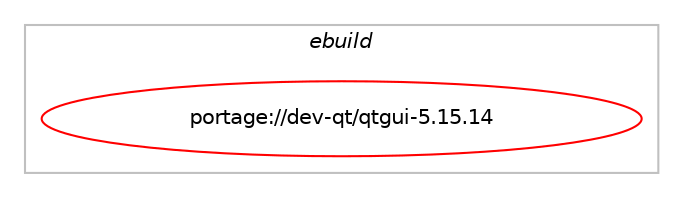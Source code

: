 digraph prolog {

# *************
# Graph options
# *************

newrank=true;
concentrate=true;
compound=true;
graph [rankdir=LR,fontname=Helvetica,fontsize=10,ranksep=1.5];#, ranksep=2.5, nodesep=0.2];
edge  [arrowhead=vee];
node  [fontname=Helvetica,fontsize=10];

# **********
# The ebuild
# **********

subgraph cluster_leftcol {
color=gray;
label=<<i>ebuild</i>>;
id [label="portage://dev-qt/qtgui-5.15.14", color=red, width=4, href="../dev-qt/qtgui-5.15.14.svg"];
}

# ****************
# The dependencies
# ****************

subgraph cluster_midcol {
color=gray;
label=<<i>dependencies</i>>;
subgraph cluster_compile {
fillcolor="#eeeeee";
style=filled;
label=<<i>compile</i>>;
# *** BEGIN UNKNOWN DEPENDENCY TYPE (TODO) ***
# id -> equal(use_conditional_group(negative,gles2-only,portage://dev-qt/qtgui-5.15.14,[package_dependency(portage://dev-qt/qtgui-5.15.14,install,no,media-libs,libglvnd,none,[,,],[],[use(enable(X),none)])]))
# *** END UNKNOWN DEPENDENCY TYPE (TODO) ***

# *** BEGIN UNKNOWN DEPENDENCY TYPE (TODO) ***
# id -> equal(use_conditional_group(positive,X,portage://dev-qt/qtgui-5.15.14,[package_dependency(portage://dev-qt/qtgui-5.15.14,install,no,x11-base,xorg-proto,none,[,,],[],[])]))
# *** END UNKNOWN DEPENDENCY TYPE (TODO) ***

# *** BEGIN UNKNOWN DEPENDENCY TYPE (TODO) ***
# id -> equal(use_conditional_group(positive,X,portage://dev-qt/qtgui-5.15.14,[package_dependency(portage://dev-qt/qtgui-5.15.14,install,no,x11-libs,libICE,none,[,,],[],[]),package_dependency(portage://dev-qt/qtgui-5.15.14,install,no,x11-libs,libSM,none,[,,],[],[]),package_dependency(portage://dev-qt/qtgui-5.15.14,install,no,x11-libs,libX11,none,[,,],[],[]),package_dependency(portage://dev-qt/qtgui-5.15.14,install,no,x11-libs,libxcb,none,[,,],any_same_slot,[]),package_dependency(portage://dev-qt/qtgui-5.15.14,install,no,x11-libs,libxkbcommon,none,[,,],[],[use(enable(X),none)]),package_dependency(portage://dev-qt/qtgui-5.15.14,install,no,x11-libs,xcb-util-image,none,[,,],[],[]),package_dependency(portage://dev-qt/qtgui-5.15.14,install,no,x11-libs,xcb-util-keysyms,none,[,,],[],[]),package_dependency(portage://dev-qt/qtgui-5.15.14,install,no,x11-libs,xcb-util-renderutil,none,[,,],[],[]),package_dependency(portage://dev-qt/qtgui-5.15.14,install,no,x11-libs,xcb-util-wm,none,[,,],[],[])]))
# *** END UNKNOWN DEPENDENCY TYPE (TODO) ***

# *** BEGIN UNKNOWN DEPENDENCY TYPE (TODO) ***
# id -> equal(use_conditional_group(positive,accessibility,portage://dev-qt/qtgui-5.15.14,[package_dependency(portage://dev-qt/qtgui-5.15.14,install,no,app-accessibility,at-spi2-core,none,[,,],[slot(2)],[])]))
# *** END UNKNOWN DEPENDENCY TYPE (TODO) ***

# *** BEGIN UNKNOWN DEPENDENCY TYPE (TODO) ***
# id -> equal(use_conditional_group(positive,dbus,portage://dev-qt/qtgui-5.15.14,[package_dependency(portage://dev-qt/qtgui-5.15.14,install,no,dev-qt,qtdbus,equal,[5.15.14*,,,5.15.14*],[],[])]))
# *** END UNKNOWN DEPENDENCY TYPE (TODO) ***

# *** BEGIN UNKNOWN DEPENDENCY TYPE (TODO) ***
# id -> equal(use_conditional_group(positive,eglfs,portage://dev-qt/qtgui-5.15.14,[package_dependency(portage://dev-qt/qtgui-5.15.14,install,no,media-libs,mesa,none,[,,],[],[use(enable(gbm),positive)]),package_dependency(portage://dev-qt/qtgui-5.15.14,install,no,x11-libs,libdrm,none,[,,],[],[])]))
# *** END UNKNOWN DEPENDENCY TYPE (TODO) ***

# *** BEGIN UNKNOWN DEPENDENCY TYPE (TODO) ***
# id -> equal(use_conditional_group(positive,evdev,portage://dev-qt/qtgui-5.15.14,[package_dependency(portage://dev-qt/qtgui-5.15.14,install,no,sys-kernel,linux-headers,none,[,,],[],[])]))
# *** END UNKNOWN DEPENDENCY TYPE (TODO) ***

# *** BEGIN UNKNOWN DEPENDENCY TYPE (TODO) ***
# id -> equal(use_conditional_group(positive,evdev,portage://dev-qt/qtgui-5.15.14,[package_dependency(portage://dev-qt/qtgui-5.15.14,install,no,sys-libs,mtdev,none,[,,],[],[])]))
# *** END UNKNOWN DEPENDENCY TYPE (TODO) ***

# *** BEGIN UNKNOWN DEPENDENCY TYPE (TODO) ***
# id -> equal(use_conditional_group(positive,gles2-only,portage://dev-qt/qtgui-5.15.14,[package_dependency(portage://dev-qt/qtgui-5.15.14,install,no,media-libs,libglvnd,none,[,,],[],[])]))
# *** END UNKNOWN DEPENDENCY TYPE (TODO) ***

# *** BEGIN UNKNOWN DEPENDENCY TYPE (TODO) ***
# id -> equal(use_conditional_group(positive,jpeg,portage://dev-qt/qtgui-5.15.14,[package_dependency(portage://dev-qt/qtgui-5.15.14,install,no,media-libs,libjpeg-turbo,none,[,,],any_same_slot,[])]))
# *** END UNKNOWN DEPENDENCY TYPE (TODO) ***

# *** BEGIN UNKNOWN DEPENDENCY TYPE (TODO) ***
# id -> equal(use_conditional_group(positive,libinput,portage://dev-qt/qtgui-5.15.14,[package_dependency(portage://dev-qt/qtgui-5.15.14,install,no,dev-libs,libinput,none,[,,],any_same_slot,[]),package_dependency(portage://dev-qt/qtgui-5.15.14,install,no,x11-libs,libxkbcommon,none,[,,],[],[])]))
# *** END UNKNOWN DEPENDENCY TYPE (TODO) ***

# *** BEGIN UNKNOWN DEPENDENCY TYPE (TODO) ***
# id -> equal(use_conditional_group(positive,linuxfb,portage://dev-qt/qtgui-5.15.14,[package_dependency(portage://dev-qt/qtgui-5.15.14,install,no,sys-kernel,linux-headers,none,[,,],[],[])]))
# *** END UNKNOWN DEPENDENCY TYPE (TODO) ***

# *** BEGIN UNKNOWN DEPENDENCY TYPE (TODO) ***
# id -> equal(use_conditional_group(positive,png,portage://dev-qt/qtgui-5.15.14,[package_dependency(portage://dev-qt/qtgui-5.15.14,install,no,media-libs,libpng,none,[,,],any_same_slot,[])]))
# *** END UNKNOWN DEPENDENCY TYPE (TODO) ***

# *** BEGIN UNKNOWN DEPENDENCY TYPE (TODO) ***
# id -> equal(use_conditional_group(positive,test,portage://dev-qt/qtgui-5.15.14,[package_dependency(portage://dev-qt/qtgui-5.15.14,install,no,dev-qt,qttest,equal,[5.15.14*,,,5.15.14*],[],[])]))
# *** END UNKNOWN DEPENDENCY TYPE (TODO) ***

# *** BEGIN UNKNOWN DEPENDENCY TYPE (TODO) ***
# id -> equal(use_conditional_group(positive,tslib,portage://dev-qt/qtgui-5.15.14,[package_dependency(portage://dev-qt/qtgui-5.15.14,install,no,x11-libs,tslib,greaterequal,[1.21,,,1.21],[],[])]))
# *** END UNKNOWN DEPENDENCY TYPE (TODO) ***

# *** BEGIN UNKNOWN DEPENDENCY TYPE (TODO) ***
# id -> equal(use_conditional_group(positive,tuio,portage://dev-qt/qtgui-5.15.14,[package_dependency(portage://dev-qt/qtgui-5.15.14,install,no,dev-qt,qtnetwork,equal,[5.15.14*,,,5.15.14*],[],[])]))
# *** END UNKNOWN DEPENDENCY TYPE (TODO) ***

# *** BEGIN UNKNOWN DEPENDENCY TYPE (TODO) ***
# id -> equal(use_conditional_group(positive,udev,portage://dev-qt/qtgui-5.15.14,[package_dependency(portage://dev-qt/qtgui-5.15.14,install,no,sys-kernel,linux-headers,none,[,,],[],[])]))
# *** END UNKNOWN DEPENDENCY TYPE (TODO) ***

# *** BEGIN UNKNOWN DEPENDENCY TYPE (TODO) ***
# id -> equal(use_conditional_group(positive,udev,portage://dev-qt/qtgui-5.15.14,[package_dependency(portage://dev-qt/qtgui-5.15.14,install,no,virtual,libudev,none,[,,],any_same_slot,[])]))
# *** END UNKNOWN DEPENDENCY TYPE (TODO) ***

# *** BEGIN UNKNOWN DEPENDENCY TYPE (TODO) ***
# id -> equal(use_conditional_group(positive,vnc,portage://dev-qt/qtgui-5.15.14,[package_dependency(portage://dev-qt/qtgui-5.15.14,install,no,dev-qt,qtnetwork,equal,[5.15.14*,,,5.15.14*],[],[])]))
# *** END UNKNOWN DEPENDENCY TYPE (TODO) ***

# *** BEGIN UNKNOWN DEPENDENCY TYPE (TODO) ***
# id -> equal(use_conditional_group(positive,vulkan,portage://dev-qt/qtgui-5.15.14,[package_dependency(portage://dev-qt/qtgui-5.15.14,install,no,dev-util,vulkan-headers,none,[,,],[],[])]))
# *** END UNKNOWN DEPENDENCY TYPE (TODO) ***

# *** BEGIN UNKNOWN DEPENDENCY TYPE (TODO) ***
# id -> equal(package_dependency(portage://dev-qt/qtgui-5.15.14,install,no,dev-libs,glib,none,[,,],[slot(2)],[]))
# *** END UNKNOWN DEPENDENCY TYPE (TODO) ***

# *** BEGIN UNKNOWN DEPENDENCY TYPE (TODO) ***
# id -> equal(package_dependency(portage://dev-qt/qtgui-5.15.14,install,no,dev-qt,qtcore,equal,[5.15.14*,,,5.15.14*],[slot(5),equal],[]))
# *** END UNKNOWN DEPENDENCY TYPE (TODO) ***

# *** BEGIN UNKNOWN DEPENDENCY TYPE (TODO) ***
# id -> equal(package_dependency(portage://dev-qt/qtgui-5.15.14,install,no,dev-util,gtk-update-icon-cache,none,[,,],[],[]))
# *** END UNKNOWN DEPENDENCY TYPE (TODO) ***

# *** BEGIN UNKNOWN DEPENDENCY TYPE (TODO) ***
# id -> equal(package_dependency(portage://dev-qt/qtgui-5.15.14,install,no,media-libs,fontconfig,none,[,,],[],[]))
# *** END UNKNOWN DEPENDENCY TYPE (TODO) ***

# *** BEGIN UNKNOWN DEPENDENCY TYPE (TODO) ***
# id -> equal(package_dependency(portage://dev-qt/qtgui-5.15.14,install,no,media-libs,freetype,none,[,,],[slot(2)],[]))
# *** END UNKNOWN DEPENDENCY TYPE (TODO) ***

# *** BEGIN UNKNOWN DEPENDENCY TYPE (TODO) ***
# id -> equal(package_dependency(portage://dev-qt/qtgui-5.15.14,install,no,media-libs,harfbuzz,none,[,,],any_same_slot,[]))
# *** END UNKNOWN DEPENDENCY TYPE (TODO) ***

# *** BEGIN UNKNOWN DEPENDENCY TYPE (TODO) ***
# id -> equal(package_dependency(portage://dev-qt/qtgui-5.15.14,install,no,sys-libs,zlib,none,[,,],any_same_slot,[]))
# *** END UNKNOWN DEPENDENCY TYPE (TODO) ***

}
subgraph cluster_compileandrun {
fillcolor="#eeeeee";
style=filled;
label=<<i>compile and run</i>>;
}
subgraph cluster_run {
fillcolor="#eeeeee";
style=filled;
label=<<i>run</i>>;
# *** BEGIN UNKNOWN DEPENDENCY TYPE (TODO) ***
# id -> equal(use_conditional_group(negative,gles2-only,portage://dev-qt/qtgui-5.15.14,[package_dependency(portage://dev-qt/qtgui-5.15.14,run,no,media-libs,libglvnd,none,[,,],[],[use(enable(X),none)])]))
# *** END UNKNOWN DEPENDENCY TYPE (TODO) ***

# *** BEGIN UNKNOWN DEPENDENCY TYPE (TODO) ***
# id -> equal(use_conditional_group(positive,X,portage://dev-qt/qtgui-5.15.14,[package_dependency(portage://dev-qt/qtgui-5.15.14,run,no,x11-libs,libICE,none,[,,],[],[]),package_dependency(portage://dev-qt/qtgui-5.15.14,run,no,x11-libs,libSM,none,[,,],[],[]),package_dependency(portage://dev-qt/qtgui-5.15.14,run,no,x11-libs,libX11,none,[,,],[],[]),package_dependency(portage://dev-qt/qtgui-5.15.14,run,no,x11-libs,libxcb,none,[,,],any_same_slot,[]),package_dependency(portage://dev-qt/qtgui-5.15.14,run,no,x11-libs,libxkbcommon,none,[,,],[],[use(enable(X),none)]),package_dependency(portage://dev-qt/qtgui-5.15.14,run,no,x11-libs,xcb-util-image,none,[,,],[],[]),package_dependency(portage://dev-qt/qtgui-5.15.14,run,no,x11-libs,xcb-util-keysyms,none,[,,],[],[]),package_dependency(portage://dev-qt/qtgui-5.15.14,run,no,x11-libs,xcb-util-renderutil,none,[,,],[],[]),package_dependency(portage://dev-qt/qtgui-5.15.14,run,no,x11-libs,xcb-util-wm,none,[,,],[],[])]))
# *** END UNKNOWN DEPENDENCY TYPE (TODO) ***

# *** BEGIN UNKNOWN DEPENDENCY TYPE (TODO) ***
# id -> equal(use_conditional_group(positive,accessibility,portage://dev-qt/qtgui-5.15.14,[package_dependency(portage://dev-qt/qtgui-5.15.14,run,no,app-accessibility,at-spi2-core,none,[,,],[slot(2)],[])]))
# *** END UNKNOWN DEPENDENCY TYPE (TODO) ***

# *** BEGIN UNKNOWN DEPENDENCY TYPE (TODO) ***
# id -> equal(use_conditional_group(positive,dbus,portage://dev-qt/qtgui-5.15.14,[package_dependency(portage://dev-qt/qtgui-5.15.14,run,no,dev-qt,qtdbus,equal,[5.15.14*,,,5.15.14*],[],[])]))
# *** END UNKNOWN DEPENDENCY TYPE (TODO) ***

# *** BEGIN UNKNOWN DEPENDENCY TYPE (TODO) ***
# id -> equal(use_conditional_group(positive,eglfs,portage://dev-qt/qtgui-5.15.14,[package_dependency(portage://dev-qt/qtgui-5.15.14,run,no,media-libs,mesa,none,[,,],[],[use(enable(gbm),positive)]),package_dependency(portage://dev-qt/qtgui-5.15.14,run,no,x11-libs,libdrm,none,[,,],[],[])]))
# *** END UNKNOWN DEPENDENCY TYPE (TODO) ***

# *** BEGIN UNKNOWN DEPENDENCY TYPE (TODO) ***
# id -> equal(use_conditional_group(positive,evdev,portage://dev-qt/qtgui-5.15.14,[package_dependency(portage://dev-qt/qtgui-5.15.14,run,no,sys-libs,mtdev,none,[,,],[],[])]))
# *** END UNKNOWN DEPENDENCY TYPE (TODO) ***

# *** BEGIN UNKNOWN DEPENDENCY TYPE (TODO) ***
# id -> equal(use_conditional_group(positive,gles2-only,portage://dev-qt/qtgui-5.15.14,[package_dependency(portage://dev-qt/qtgui-5.15.14,run,no,media-libs,libglvnd,none,[,,],[],[])]))
# *** END UNKNOWN DEPENDENCY TYPE (TODO) ***

# *** BEGIN UNKNOWN DEPENDENCY TYPE (TODO) ***
# id -> equal(use_conditional_group(positive,jpeg,portage://dev-qt/qtgui-5.15.14,[package_dependency(portage://dev-qt/qtgui-5.15.14,run,no,media-libs,libjpeg-turbo,none,[,,],any_same_slot,[])]))
# *** END UNKNOWN DEPENDENCY TYPE (TODO) ***

# *** BEGIN UNKNOWN DEPENDENCY TYPE (TODO) ***
# id -> equal(use_conditional_group(positive,libinput,portage://dev-qt/qtgui-5.15.14,[package_dependency(portage://dev-qt/qtgui-5.15.14,run,no,dev-libs,libinput,none,[,,],any_same_slot,[]),package_dependency(portage://dev-qt/qtgui-5.15.14,run,no,x11-libs,libxkbcommon,none,[,,],[],[])]))
# *** END UNKNOWN DEPENDENCY TYPE (TODO) ***

# *** BEGIN UNKNOWN DEPENDENCY TYPE (TODO) ***
# id -> equal(use_conditional_group(positive,png,portage://dev-qt/qtgui-5.15.14,[package_dependency(portage://dev-qt/qtgui-5.15.14,run,no,media-libs,libpng,none,[,,],any_same_slot,[])]))
# *** END UNKNOWN DEPENDENCY TYPE (TODO) ***

# *** BEGIN UNKNOWN DEPENDENCY TYPE (TODO) ***
# id -> equal(use_conditional_group(positive,tslib,portage://dev-qt/qtgui-5.15.14,[package_dependency(portage://dev-qt/qtgui-5.15.14,run,no,x11-libs,tslib,greaterequal,[1.21,,,1.21],[],[])]))
# *** END UNKNOWN DEPENDENCY TYPE (TODO) ***

# *** BEGIN UNKNOWN DEPENDENCY TYPE (TODO) ***
# id -> equal(use_conditional_group(positive,tuio,portage://dev-qt/qtgui-5.15.14,[package_dependency(portage://dev-qt/qtgui-5.15.14,run,no,dev-qt,qtnetwork,equal,[5.15.14*,,,5.15.14*],[],[])]))
# *** END UNKNOWN DEPENDENCY TYPE (TODO) ***

# *** BEGIN UNKNOWN DEPENDENCY TYPE (TODO) ***
# id -> equal(use_conditional_group(positive,udev,portage://dev-qt/qtgui-5.15.14,[package_dependency(portage://dev-qt/qtgui-5.15.14,run,no,virtual,libudev,none,[,,],any_same_slot,[])]))
# *** END UNKNOWN DEPENDENCY TYPE (TODO) ***

# *** BEGIN UNKNOWN DEPENDENCY TYPE (TODO) ***
# id -> equal(use_conditional_group(positive,vnc,portage://dev-qt/qtgui-5.15.14,[package_dependency(portage://dev-qt/qtgui-5.15.14,run,no,dev-qt,qtnetwork,equal,[5.15.14*,,,5.15.14*],[],[])]))
# *** END UNKNOWN DEPENDENCY TYPE (TODO) ***

# *** BEGIN UNKNOWN DEPENDENCY TYPE (TODO) ***
# id -> equal(use_conditional_group(positive,vulkan,portage://dev-qt/qtgui-5.15.14,[package_dependency(portage://dev-qt/qtgui-5.15.14,run,no,dev-util,vulkan-headers,none,[,,],[],[])]))
# *** END UNKNOWN DEPENDENCY TYPE (TODO) ***

# *** BEGIN UNKNOWN DEPENDENCY TYPE (TODO) ***
# id -> equal(package_dependency(portage://dev-qt/qtgui-5.15.14,run,no,dev-libs,glib,none,[,,],[slot(2)],[]))
# *** END UNKNOWN DEPENDENCY TYPE (TODO) ***

# *** BEGIN UNKNOWN DEPENDENCY TYPE (TODO) ***
# id -> equal(package_dependency(portage://dev-qt/qtgui-5.15.14,run,no,dev-qt,qtcore,equal,[5.15.14*,,,5.15.14*],[slot(5),equal],[]))
# *** END UNKNOWN DEPENDENCY TYPE (TODO) ***

# *** BEGIN UNKNOWN DEPENDENCY TYPE (TODO) ***
# id -> equal(package_dependency(portage://dev-qt/qtgui-5.15.14,run,no,dev-util,gtk-update-icon-cache,none,[,,],[],[]))
# *** END UNKNOWN DEPENDENCY TYPE (TODO) ***

# *** BEGIN UNKNOWN DEPENDENCY TYPE (TODO) ***
# id -> equal(package_dependency(portage://dev-qt/qtgui-5.15.14,run,no,media-libs,fontconfig,none,[,,],[],[]))
# *** END UNKNOWN DEPENDENCY TYPE (TODO) ***

# *** BEGIN UNKNOWN DEPENDENCY TYPE (TODO) ***
# id -> equal(package_dependency(portage://dev-qt/qtgui-5.15.14,run,no,media-libs,freetype,none,[,,],[slot(2)],[]))
# *** END UNKNOWN DEPENDENCY TYPE (TODO) ***

# *** BEGIN UNKNOWN DEPENDENCY TYPE (TODO) ***
# id -> equal(package_dependency(portage://dev-qt/qtgui-5.15.14,run,no,media-libs,harfbuzz,none,[,,],any_same_slot,[]))
# *** END UNKNOWN DEPENDENCY TYPE (TODO) ***

# *** BEGIN UNKNOWN DEPENDENCY TYPE (TODO) ***
# id -> equal(package_dependency(portage://dev-qt/qtgui-5.15.14,run,no,sys-libs,zlib,none,[,,],any_same_slot,[]))
# *** END UNKNOWN DEPENDENCY TYPE (TODO) ***

}
}

# **************
# The candidates
# **************

subgraph cluster_choices {
rank=same;
color=gray;
label=<<i>candidates</i>>;

}

}
